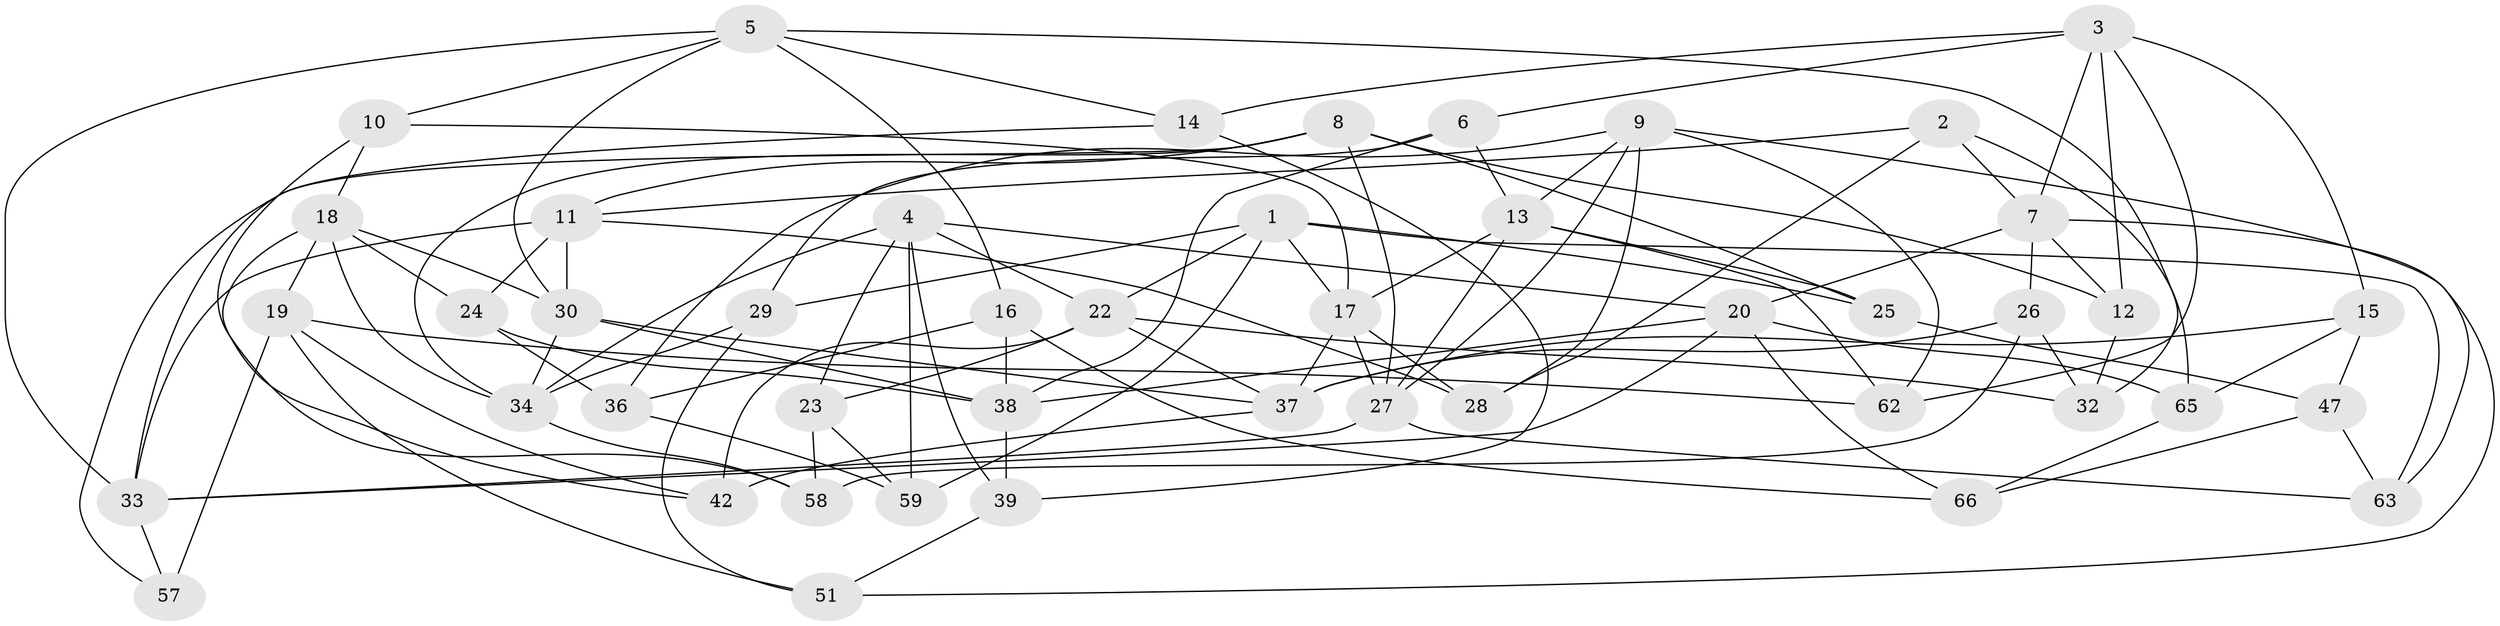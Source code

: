// original degree distribution, {4: 1.0}
// Generated by graph-tools (version 1.1) at 2025/11/02/27/25 16:11:48]
// undirected, 46 vertices, 111 edges
graph export_dot {
graph [start="1"]
  node [color=gray90,style=filled];
  1 [super="+21"];
  2;
  3 [super="+64"];
  4 [super="+52"];
  5 [super="+50"];
  6;
  7 [super="+35"];
  8 [super="+56"];
  9 [super="+60"];
  10;
  11 [super="+48"];
  12;
  13 [super="+40"];
  14;
  15;
  16;
  17 [super="+46"];
  18 [super="+55"];
  19 [super="+44"];
  20 [super="+41"];
  22 [super="+43"];
  23;
  24;
  25;
  26;
  27 [super="+31"];
  28;
  29;
  30 [super="+54"];
  32;
  33 [super="+45"];
  34 [super="+61"];
  36;
  37 [super="+53"];
  38 [super="+49"];
  39;
  42;
  47;
  51;
  57;
  58;
  59;
  62;
  63;
  65;
  66;
  1 -- 29;
  1 -- 59;
  1 -- 17;
  1 -- 63;
  1 -- 25;
  1 -- 22;
  2 -- 65;
  2 -- 28;
  2 -- 7;
  2 -- 11;
  3 -- 12;
  3 -- 6;
  3 -- 62;
  3 -- 14;
  3 -- 15;
  3 -- 7;
  4 -- 39;
  4 -- 59;
  4 -- 23;
  4 -- 20;
  4 -- 34;
  4 -- 22;
  5 -- 30;
  5 -- 10;
  5 -- 33;
  5 -- 16;
  5 -- 32;
  5 -- 14;
  6 -- 38;
  6 -- 29;
  6 -- 13;
  7 -- 20;
  7 -- 51;
  7 -- 26;
  7 -- 12;
  8 -- 57;
  8 -- 12;
  8 -- 25;
  8 -- 34;
  8 -- 27;
  8 -- 11;
  9 -- 28;
  9 -- 36;
  9 -- 27;
  9 -- 13;
  9 -- 62;
  9 -- 63;
  10 -- 58;
  10 -- 17;
  10 -- 18;
  11 -- 33;
  11 -- 24;
  11 -- 28;
  11 -- 30;
  12 -- 32;
  13 -- 25;
  13 -- 62;
  13 -- 17;
  13 -- 27;
  14 -- 39;
  14 -- 33;
  15 -- 47;
  15 -- 65;
  15 -- 37;
  16 -- 36;
  16 -- 38;
  16 -- 66;
  17 -- 28;
  17 -- 37;
  17 -- 27;
  18 -- 24;
  18 -- 34;
  18 -- 19;
  18 -- 42;
  18 -- 30;
  19 -- 57 [weight=2];
  19 -- 62;
  19 -- 42;
  19 -- 51;
  20 -- 33;
  20 -- 65;
  20 -- 66;
  20 -- 38;
  22 -- 32;
  22 -- 42;
  22 -- 23;
  22 -- 37;
  23 -- 58;
  23 -- 59;
  24 -- 36;
  24 -- 38;
  25 -- 47;
  26 -- 58;
  26 -- 32;
  26 -- 37;
  27 -- 63;
  27 -- 33;
  29 -- 51;
  29 -- 34;
  30 -- 34;
  30 -- 38;
  30 -- 37;
  33 -- 57;
  34 -- 58;
  36 -- 59;
  37 -- 42;
  38 -- 39;
  39 -- 51;
  47 -- 63;
  47 -- 66;
  65 -- 66;
}
